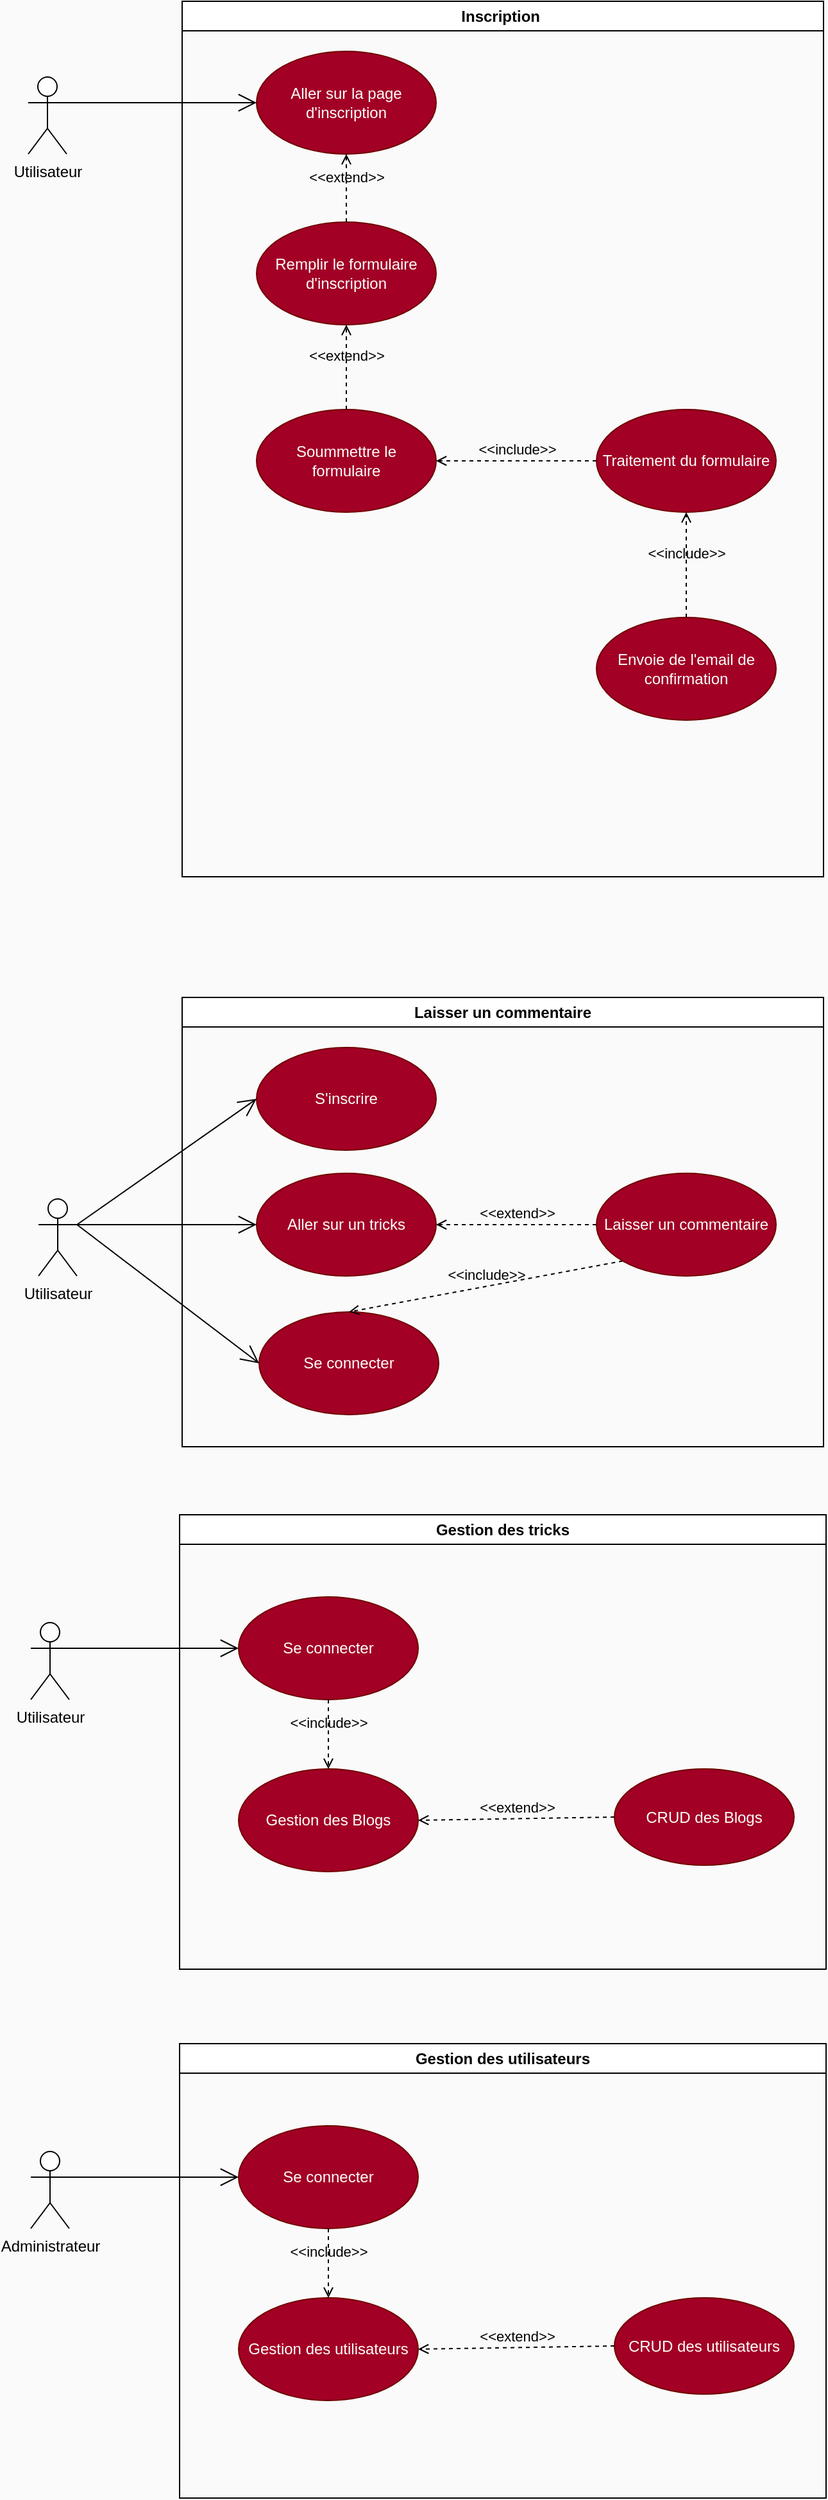 <mxfile version="22.1.22" type="embed">
  <diagram name="Page-1" id="Rxd45JZoh64sPUJfa_ve">
    <mxGraphModel dx="1081" dy="2799" grid="0" gridSize="10" guides="1" tooltips="1" connect="1" arrows="1" fold="1" page="0" pageScale="1" pageWidth="827" pageHeight="1169" background="#FAFAFA" math="0" shadow="0">
      <root>
        <mxCell id="0" />
        <mxCell id="1" parent="0" />
        <mxCell id="8laq0RoM2ey0Ij8nhhd4-25" value="Utilisateur" style="shape=umlActor;verticalLabelPosition=bottom;verticalAlign=top;html=1;" parent="1" vertex="1">
          <mxGeometry x="58" y="-763" width="30" height="60" as="geometry" />
        </mxCell>
        <mxCell id="8laq0RoM2ey0Ij8nhhd4-28" value="Laisser un commentaire" style="swimlane;whiteSpace=wrap;html=1;" parent="1" vertex="1">
          <mxGeometry x="170" y="-920" width="500" height="350" as="geometry">
            <mxRectangle x="140" y="-50" width="190" height="30" as="alternateBounds" />
          </mxGeometry>
        </mxCell>
        <mxCell id="8laq0RoM2ey0Ij8nhhd4-34" value="Se connecter" style="ellipse;whiteSpace=wrap;html=1;fillColor=#a20025;fontColor=#ffffff;strokeColor=#6F0000;" parent="8laq0RoM2ey0Ij8nhhd4-28" vertex="1">
          <mxGeometry x="60" y="245" width="140" height="80" as="geometry" />
        </mxCell>
        <mxCell id="v-ckY8yD7APHbJe-M74S-47" value="&amp;lt;&amp;lt;extend&amp;gt;&amp;gt;" style="html=1;verticalAlign=bottom;labelBackgroundColor=none;endArrow=open;endFill=0;dashed=1;rounded=0;entryX=1;entryY=0.5;entryDx=0;entryDy=0;exitX=0;exitY=0.5;exitDx=0;exitDy=0;" parent="8laq0RoM2ey0Ij8nhhd4-28" source="ynBs6C8RVd4OaE_7h5wW-11" target="ynBs6C8RVd4OaE_7h5wW-7" edge="1">
          <mxGeometry width="160" relative="1" as="geometry">
            <mxPoint x="128" y="461" as="sourcePoint" />
            <mxPoint x="132" y="438" as="targetPoint" />
          </mxGeometry>
        </mxCell>
        <mxCell id="D7e3qFoikxUyCczRgADE-1" value="S&#39;inscrire" style="ellipse;whiteSpace=wrap;html=1;fillColor=#a20025;fontColor=#ffffff;strokeColor=#6F0000;" parent="8laq0RoM2ey0Ij8nhhd4-28" vertex="1">
          <mxGeometry x="58" y="39" width="140" height="80" as="geometry" />
        </mxCell>
        <mxCell id="ynBs6C8RVd4OaE_7h5wW-7" value="Aller sur un tricks" style="ellipse;whiteSpace=wrap;html=1;fillColor=#a20025;fontColor=#ffffff;strokeColor=#6F0000;" parent="8laq0RoM2ey0Ij8nhhd4-28" vertex="1">
          <mxGeometry x="58" y="137" width="140" height="80" as="geometry" />
        </mxCell>
        <mxCell id="ynBs6C8RVd4OaE_7h5wW-10" value="&amp;lt;&amp;lt;include&amp;gt;&amp;gt;" style="html=1;verticalAlign=bottom;labelBackgroundColor=none;endArrow=open;endFill=0;dashed=1;rounded=0;exitX=0;exitY=1;exitDx=0;exitDy=0;entryX=0.5;entryY=0;entryDx=0;entryDy=0;" parent="8laq0RoM2ey0Ij8nhhd4-28" source="ynBs6C8RVd4OaE_7h5wW-11" target="8laq0RoM2ey0Ij8nhhd4-34" edge="1">
          <mxGeometry width="160" relative="1" as="geometry">
            <mxPoint x="210" y="204.5" as="sourcePoint" />
            <mxPoint x="353" y="119" as="targetPoint" />
            <mxPoint as="offset" />
          </mxGeometry>
        </mxCell>
        <mxCell id="ynBs6C8RVd4OaE_7h5wW-11" value="Laisser un commentaire" style="ellipse;whiteSpace=wrap;html=1;fillColor=#a20025;fontColor=#ffffff;strokeColor=#6F0000;" parent="8laq0RoM2ey0Ij8nhhd4-28" vertex="1">
          <mxGeometry x="323" y="137" width="140" height="80" as="geometry" />
        </mxCell>
        <mxCell id="8laq0RoM2ey0Ij8nhhd4-33" value="" style="endArrow=open;endFill=1;endSize=12;html=1;rounded=0;entryX=0;entryY=0.5;entryDx=0;entryDy=0;exitX=1;exitY=0.333;exitDx=0;exitDy=0;exitPerimeter=0;" parent="1" source="8laq0RoM2ey0Ij8nhhd4-25" target="8laq0RoM2ey0Ij8nhhd4-34" edge="1">
          <mxGeometry width="160" relative="1" as="geometry">
            <mxPoint x="130" y="-570" as="sourcePoint" />
            <mxPoint x="240" y="-720" as="targetPoint" />
          </mxGeometry>
        </mxCell>
        <mxCell id="D7e3qFoikxUyCczRgADE-2" value="" style="endArrow=open;endFill=1;endSize=12;html=1;rounded=0;entryX=0;entryY=0.5;entryDx=0;entryDy=0;exitX=1;exitY=0.333;exitDx=0;exitDy=0;exitPerimeter=0;" parent="1" source="8laq0RoM2ey0Ij8nhhd4-25" target="D7e3qFoikxUyCczRgADE-1" edge="1">
          <mxGeometry width="160" relative="1" as="geometry">
            <mxPoint x="170" y="-740" as="sourcePoint" />
            <mxPoint x="290" y="-670" as="targetPoint" />
          </mxGeometry>
        </mxCell>
        <mxCell id="ynBs6C8RVd4OaE_7h5wW-9" value="" style="endArrow=open;endFill=1;endSize=12;html=1;rounded=0;entryX=0;entryY=0.5;entryDx=0;entryDy=0;exitX=1;exitY=0.333;exitDx=0;exitDy=0;exitPerimeter=0;" parent="1" source="8laq0RoM2ey0Ij8nhhd4-25" target="ynBs6C8RVd4OaE_7h5wW-7" edge="1">
          <mxGeometry width="160" relative="1" as="geometry">
            <mxPoint x="-29.5" y="-590" as="sourcePoint" />
            <mxPoint x="119.5" y="-468" as="targetPoint" />
          </mxGeometry>
        </mxCell>
        <mxCell id="ynBs6C8RVd4OaE_7h5wW-23" value="Utilisateur" style="shape=umlActor;verticalLabelPosition=bottom;verticalAlign=top;html=1;" parent="1" vertex="1">
          <mxGeometry x="52" y="-433" width="30" height="60" as="geometry" />
        </mxCell>
        <mxCell id="ynBs6C8RVd4OaE_7h5wW-24" value="" style="endArrow=open;endFill=1;endSize=12;html=1;rounded=0;exitX=1;exitY=0.333;exitDx=0;exitDy=0;exitPerimeter=0;entryX=0;entryY=0.5;entryDx=0;entryDy=0;" parent="1" source="ynBs6C8RVd4OaE_7h5wW-23" target="ynBs6C8RVd4OaE_7h5wW-29" edge="1">
          <mxGeometry width="160" relative="1" as="geometry">
            <mxPoint x="375" y="-87" as="sourcePoint" />
            <mxPoint x="475" y="-87" as="targetPoint" />
          </mxGeometry>
        </mxCell>
        <mxCell id="ynBs6C8RVd4OaE_7h5wW-25" value="Gestion des tricks" style="swimlane;whiteSpace=wrap;html=1;" parent="1" vertex="1">
          <mxGeometry x="168" y="-517" width="504" height="354" as="geometry">
            <mxRectangle x="140" y="-50" width="190" height="30" as="alternateBounds" />
          </mxGeometry>
        </mxCell>
        <mxCell id="ynBs6C8RVd4OaE_7h5wW-28" value="Gestion des Blogs" style="ellipse;whiteSpace=wrap;html=1;fillColor=#a20025;fontColor=#ffffff;strokeColor=#6F0000;" parent="ynBs6C8RVd4OaE_7h5wW-25" vertex="1">
          <mxGeometry x="46" y="198" width="140" height="80" as="geometry" />
        </mxCell>
        <mxCell id="ynBs6C8RVd4OaE_7h5wW-29" value="Se connecter" style="ellipse;whiteSpace=wrap;html=1;fillColor=#a20025;fontColor=#ffffff;strokeColor=#6F0000;" parent="ynBs6C8RVd4OaE_7h5wW-25" vertex="1">
          <mxGeometry x="46" y="64" width="140" height="80" as="geometry" />
        </mxCell>
        <mxCell id="ynBs6C8RVd4OaE_7h5wW-32" value="CRUD des Blogs" style="ellipse;whiteSpace=wrap;html=1;fillColor=#a20025;fontColor=#ffffff;strokeColor=#6F0000;" parent="ynBs6C8RVd4OaE_7h5wW-25" vertex="1">
          <mxGeometry x="339" y="198" width="140" height="75" as="geometry" />
        </mxCell>
        <mxCell id="ynBs6C8RVd4OaE_7h5wW-33" value="&amp;lt;&amp;lt;include&amp;gt;&amp;gt;" style="html=1;verticalAlign=bottom;labelBackgroundColor=none;endArrow=open;endFill=0;dashed=1;rounded=0;exitX=0.5;exitY=1;exitDx=0;exitDy=0;entryX=0.5;entryY=0;entryDx=0;entryDy=0;" parent="ynBs6C8RVd4OaE_7h5wW-25" source="ynBs6C8RVd4OaE_7h5wW-29" target="ynBs6C8RVd4OaE_7h5wW-28" edge="1">
          <mxGeometry width="160" relative="1" as="geometry">
            <mxPoint x="200" y="439.5" as="sourcePoint" />
            <mxPoint x="360" y="439.5" as="targetPoint" />
            <Array as="points" />
          </mxGeometry>
        </mxCell>
        <mxCell id="ynBs6C8RVd4OaE_7h5wW-36" value="&amp;lt;&amp;lt;extend&amp;gt;&amp;gt;" style="html=1;verticalAlign=bottom;labelBackgroundColor=none;endArrow=open;endFill=0;dashed=1;rounded=0;exitX=0;exitY=0.5;exitDx=0;exitDy=0;entryX=1;entryY=0.5;entryDx=0;entryDy=0;" parent="ynBs6C8RVd4OaE_7h5wW-25" source="ynBs6C8RVd4OaE_7h5wW-32" target="ynBs6C8RVd4OaE_7h5wW-28" edge="1">
          <mxGeometry width="160" relative="1" as="geometry">
            <mxPoint x="200" y="230" as="sourcePoint" />
            <mxPoint x="360" y="230" as="targetPoint" />
          </mxGeometry>
        </mxCell>
        <mxCell id="ynBs6C8RVd4OaE_7h5wW-51" value="Utilisateur" style="shape=umlActor;verticalLabelPosition=bottom;verticalAlign=top;html=1;" parent="1" vertex="1">
          <mxGeometry x="50" y="-1637" width="30" height="60" as="geometry" />
        </mxCell>
        <mxCell id="ynBs6C8RVd4OaE_7h5wW-52" value="Inscription&amp;nbsp;" style="swimlane;whiteSpace=wrap;html=1;" parent="1" vertex="1">
          <mxGeometry x="170" y="-1696" width="500" height="682" as="geometry">
            <mxRectangle x="140" y="-50" width="190" height="30" as="alternateBounds" />
          </mxGeometry>
        </mxCell>
        <mxCell id="ynBs6C8RVd4OaE_7h5wW-55" value="Aller sur la page d&#39;inscription" style="ellipse;whiteSpace=wrap;html=1;fillColor=#a20025;fontColor=#ffffff;strokeColor=#6F0000;" parent="ynBs6C8RVd4OaE_7h5wW-52" vertex="1">
          <mxGeometry x="58" y="39" width="140" height="80" as="geometry" />
        </mxCell>
        <mxCell id="ynBs6C8RVd4OaE_7h5wW-56" value="Remplir le formulaire d&#39;inscription" style="ellipse;whiteSpace=wrap;html=1;fillColor=#a20025;fontColor=#ffffff;strokeColor=#6F0000;" parent="ynBs6C8RVd4OaE_7h5wW-52" vertex="1">
          <mxGeometry x="58" y="172" width="140" height="80" as="geometry" />
        </mxCell>
        <mxCell id="ynBs6C8RVd4OaE_7h5wW-62" value="&amp;lt;&amp;lt;extend&amp;gt;&amp;gt;" style="html=1;verticalAlign=bottom;labelBackgroundColor=none;endArrow=open;endFill=0;dashed=1;rounded=0;entryX=0.5;entryY=1;entryDx=0;entryDy=0;exitX=0.5;exitY=0;exitDx=0;exitDy=0;" parent="ynBs6C8RVd4OaE_7h5wW-52" source="ynBs6C8RVd4OaE_7h5wW-56" target="ynBs6C8RVd4OaE_7h5wW-55" edge="1">
          <mxGeometry width="160" relative="1" as="geometry">
            <mxPoint x="344" y="95" as="sourcePoint" />
            <mxPoint x="219" y="95" as="targetPoint" />
          </mxGeometry>
        </mxCell>
        <mxCell id="ynBs6C8RVd4OaE_7h5wW-64" value="Soummettre le &lt;br&gt;formulaire" style="ellipse;whiteSpace=wrap;html=1;fillColor=#a20025;fontColor=#ffffff;strokeColor=#6F0000;" parent="ynBs6C8RVd4OaE_7h5wW-52" vertex="1">
          <mxGeometry x="58" y="318" width="140" height="80" as="geometry" />
        </mxCell>
        <mxCell id="ynBs6C8RVd4OaE_7h5wW-65" value="&amp;lt;&amp;lt;extend&amp;gt;&amp;gt;" style="html=1;verticalAlign=bottom;labelBackgroundColor=none;endArrow=open;endFill=0;dashed=1;rounded=0;entryX=0.5;entryY=1;entryDx=0;entryDy=0;exitX=0.5;exitY=0;exitDx=0;exitDy=0;" parent="ynBs6C8RVd4OaE_7h5wW-52" source="ynBs6C8RVd4OaE_7h5wW-64" target="ynBs6C8RVd4OaE_7h5wW-56" edge="1">
          <mxGeometry width="160" relative="1" as="geometry">
            <mxPoint x="344" y="241" as="sourcePoint" />
            <mxPoint x="128" y="265" as="targetPoint" />
          </mxGeometry>
        </mxCell>
        <mxCell id="ynBs6C8RVd4OaE_7h5wW-66" value="&amp;lt;&amp;lt;include&amp;gt;&amp;gt;" style="html=1;verticalAlign=bottom;labelBackgroundColor=none;endArrow=open;endFill=0;dashed=1;rounded=0;entryX=1;entryY=0.5;entryDx=0;entryDy=0;exitX=0;exitY=0.5;exitDx=0;exitDy=0;" parent="ynBs6C8RVd4OaE_7h5wW-52" source="ynBs6C8RVd4OaE_7h5wW-67" target="ynBs6C8RVd4OaE_7h5wW-64" edge="1">
          <mxGeometry width="160" relative="1" as="geometry">
            <mxPoint x="363" y="342" as="sourcePoint" />
            <mxPoint x="221.0" y="349.0" as="targetPoint" />
            <mxPoint as="offset" />
          </mxGeometry>
        </mxCell>
        <mxCell id="ynBs6C8RVd4OaE_7h5wW-67" value="Traitement du formulaire" style="ellipse;whiteSpace=wrap;html=1;fillColor=#a20025;fontColor=#ffffff;strokeColor=#6F0000;" parent="ynBs6C8RVd4OaE_7h5wW-52" vertex="1">
          <mxGeometry x="323" y="318" width="140" height="80" as="geometry" />
        </mxCell>
        <mxCell id="ynBs6C8RVd4OaE_7h5wW-68" value="&amp;lt;&amp;lt;include&amp;gt;&amp;gt;" style="html=1;verticalAlign=bottom;labelBackgroundColor=none;endArrow=open;endFill=0;dashed=1;rounded=0;entryX=0.5;entryY=1;entryDx=0;entryDy=0;exitX=0.5;exitY=0;exitDx=0;exitDy=0;" parent="ynBs6C8RVd4OaE_7h5wW-52" source="ynBs6C8RVd4OaE_7h5wW-69" target="ynBs6C8RVd4OaE_7h5wW-67" edge="1">
          <mxGeometry width="160" relative="1" as="geometry">
            <mxPoint x="357" y="507" as="sourcePoint" />
            <mxPoint x="192" y="523" as="targetPoint" />
            <mxPoint as="offset" />
          </mxGeometry>
        </mxCell>
        <mxCell id="ynBs6C8RVd4OaE_7h5wW-69" value="Envoie de l&#39;email de confirmation" style="ellipse;whiteSpace=wrap;html=1;fillColor=#a20025;fontColor=#ffffff;strokeColor=#6F0000;" parent="ynBs6C8RVd4OaE_7h5wW-52" vertex="1">
          <mxGeometry x="323" y="480" width="140" height="80" as="geometry" />
        </mxCell>
        <mxCell id="ynBs6C8RVd4OaE_7h5wW-60" value="" style="endArrow=open;endFill=1;endSize=12;html=1;rounded=0;entryX=0;entryY=0.5;entryDx=0;entryDy=0;exitX=1;exitY=0.333;exitDx=0;exitDy=0;exitPerimeter=0;" parent="1" source="ynBs6C8RVd4OaE_7h5wW-51" target="ynBs6C8RVd4OaE_7h5wW-55" edge="1">
          <mxGeometry width="160" relative="1" as="geometry">
            <mxPoint x="170" y="-1516" as="sourcePoint" />
            <mxPoint x="290" y="-1446" as="targetPoint" />
          </mxGeometry>
        </mxCell>
        <mxCell id="ynBs6C8RVd4OaE_7h5wW-72" value="Administrateur" style="shape=umlActor;verticalLabelPosition=bottom;verticalAlign=top;html=1;" parent="1" vertex="1">
          <mxGeometry x="52" y="-21" width="30" height="60" as="geometry" />
        </mxCell>
        <mxCell id="ynBs6C8RVd4OaE_7h5wW-73" value="" style="endArrow=open;endFill=1;endSize=12;html=1;rounded=0;exitX=1;exitY=0.333;exitDx=0;exitDy=0;exitPerimeter=0;entryX=0;entryY=0.5;entryDx=0;entryDy=0;" parent="1" source="ynBs6C8RVd4OaE_7h5wW-72" target="ynBs6C8RVd4OaE_7h5wW-76" edge="1">
          <mxGeometry width="160" relative="1" as="geometry">
            <mxPoint x="375" y="325" as="sourcePoint" />
            <mxPoint x="475" y="325" as="targetPoint" />
          </mxGeometry>
        </mxCell>
        <mxCell id="ynBs6C8RVd4OaE_7h5wW-74" value="Gestion des utilisateurs" style="swimlane;whiteSpace=wrap;html=1;" parent="1" vertex="1">
          <mxGeometry x="168" y="-105" width="504" height="354" as="geometry">
            <mxRectangle x="140" y="-50" width="190" height="30" as="alternateBounds" />
          </mxGeometry>
        </mxCell>
        <mxCell id="ynBs6C8RVd4OaE_7h5wW-75" value="Gestion des utilisateurs" style="ellipse;whiteSpace=wrap;html=1;fillColor=#a20025;fontColor=#ffffff;strokeColor=#6F0000;" parent="ynBs6C8RVd4OaE_7h5wW-74" vertex="1">
          <mxGeometry x="46" y="198" width="140" height="80" as="geometry" />
        </mxCell>
        <mxCell id="ynBs6C8RVd4OaE_7h5wW-76" value="Se connecter" style="ellipse;whiteSpace=wrap;html=1;fillColor=#a20025;fontColor=#ffffff;strokeColor=#6F0000;" parent="ynBs6C8RVd4OaE_7h5wW-74" vertex="1">
          <mxGeometry x="46" y="64" width="140" height="80" as="geometry" />
        </mxCell>
        <mxCell id="ynBs6C8RVd4OaE_7h5wW-77" value="CRUD des utilisateurs" style="ellipse;whiteSpace=wrap;html=1;fillColor=#a20025;fontColor=#ffffff;strokeColor=#6F0000;" parent="ynBs6C8RVd4OaE_7h5wW-74" vertex="1">
          <mxGeometry x="339" y="198" width="140" height="75" as="geometry" />
        </mxCell>
        <mxCell id="ynBs6C8RVd4OaE_7h5wW-78" value="&amp;lt;&amp;lt;include&amp;gt;&amp;gt;" style="html=1;verticalAlign=bottom;labelBackgroundColor=none;endArrow=open;endFill=0;dashed=1;rounded=0;exitX=0.5;exitY=1;exitDx=0;exitDy=0;entryX=0.5;entryY=0;entryDx=0;entryDy=0;" parent="ynBs6C8RVd4OaE_7h5wW-74" source="ynBs6C8RVd4OaE_7h5wW-76" target="ynBs6C8RVd4OaE_7h5wW-75" edge="1">
          <mxGeometry width="160" relative="1" as="geometry">
            <mxPoint x="200" y="439.5" as="sourcePoint" />
            <mxPoint x="360" y="439.5" as="targetPoint" />
            <Array as="points" />
          </mxGeometry>
        </mxCell>
        <mxCell id="ynBs6C8RVd4OaE_7h5wW-79" value="&amp;lt;&amp;lt;extend&amp;gt;&amp;gt;" style="html=1;verticalAlign=bottom;labelBackgroundColor=none;endArrow=open;endFill=0;dashed=1;rounded=0;exitX=0;exitY=0.5;exitDx=0;exitDy=0;entryX=1;entryY=0.5;entryDx=0;entryDy=0;" parent="ynBs6C8RVd4OaE_7h5wW-74" source="ynBs6C8RVd4OaE_7h5wW-77" target="ynBs6C8RVd4OaE_7h5wW-75" edge="1">
          <mxGeometry width="160" relative="1" as="geometry">
            <mxPoint x="200" y="230" as="sourcePoint" />
            <mxPoint x="360" y="230" as="targetPoint" />
          </mxGeometry>
        </mxCell>
      </root>
    </mxGraphModel>
  </diagram>
</mxfile>
